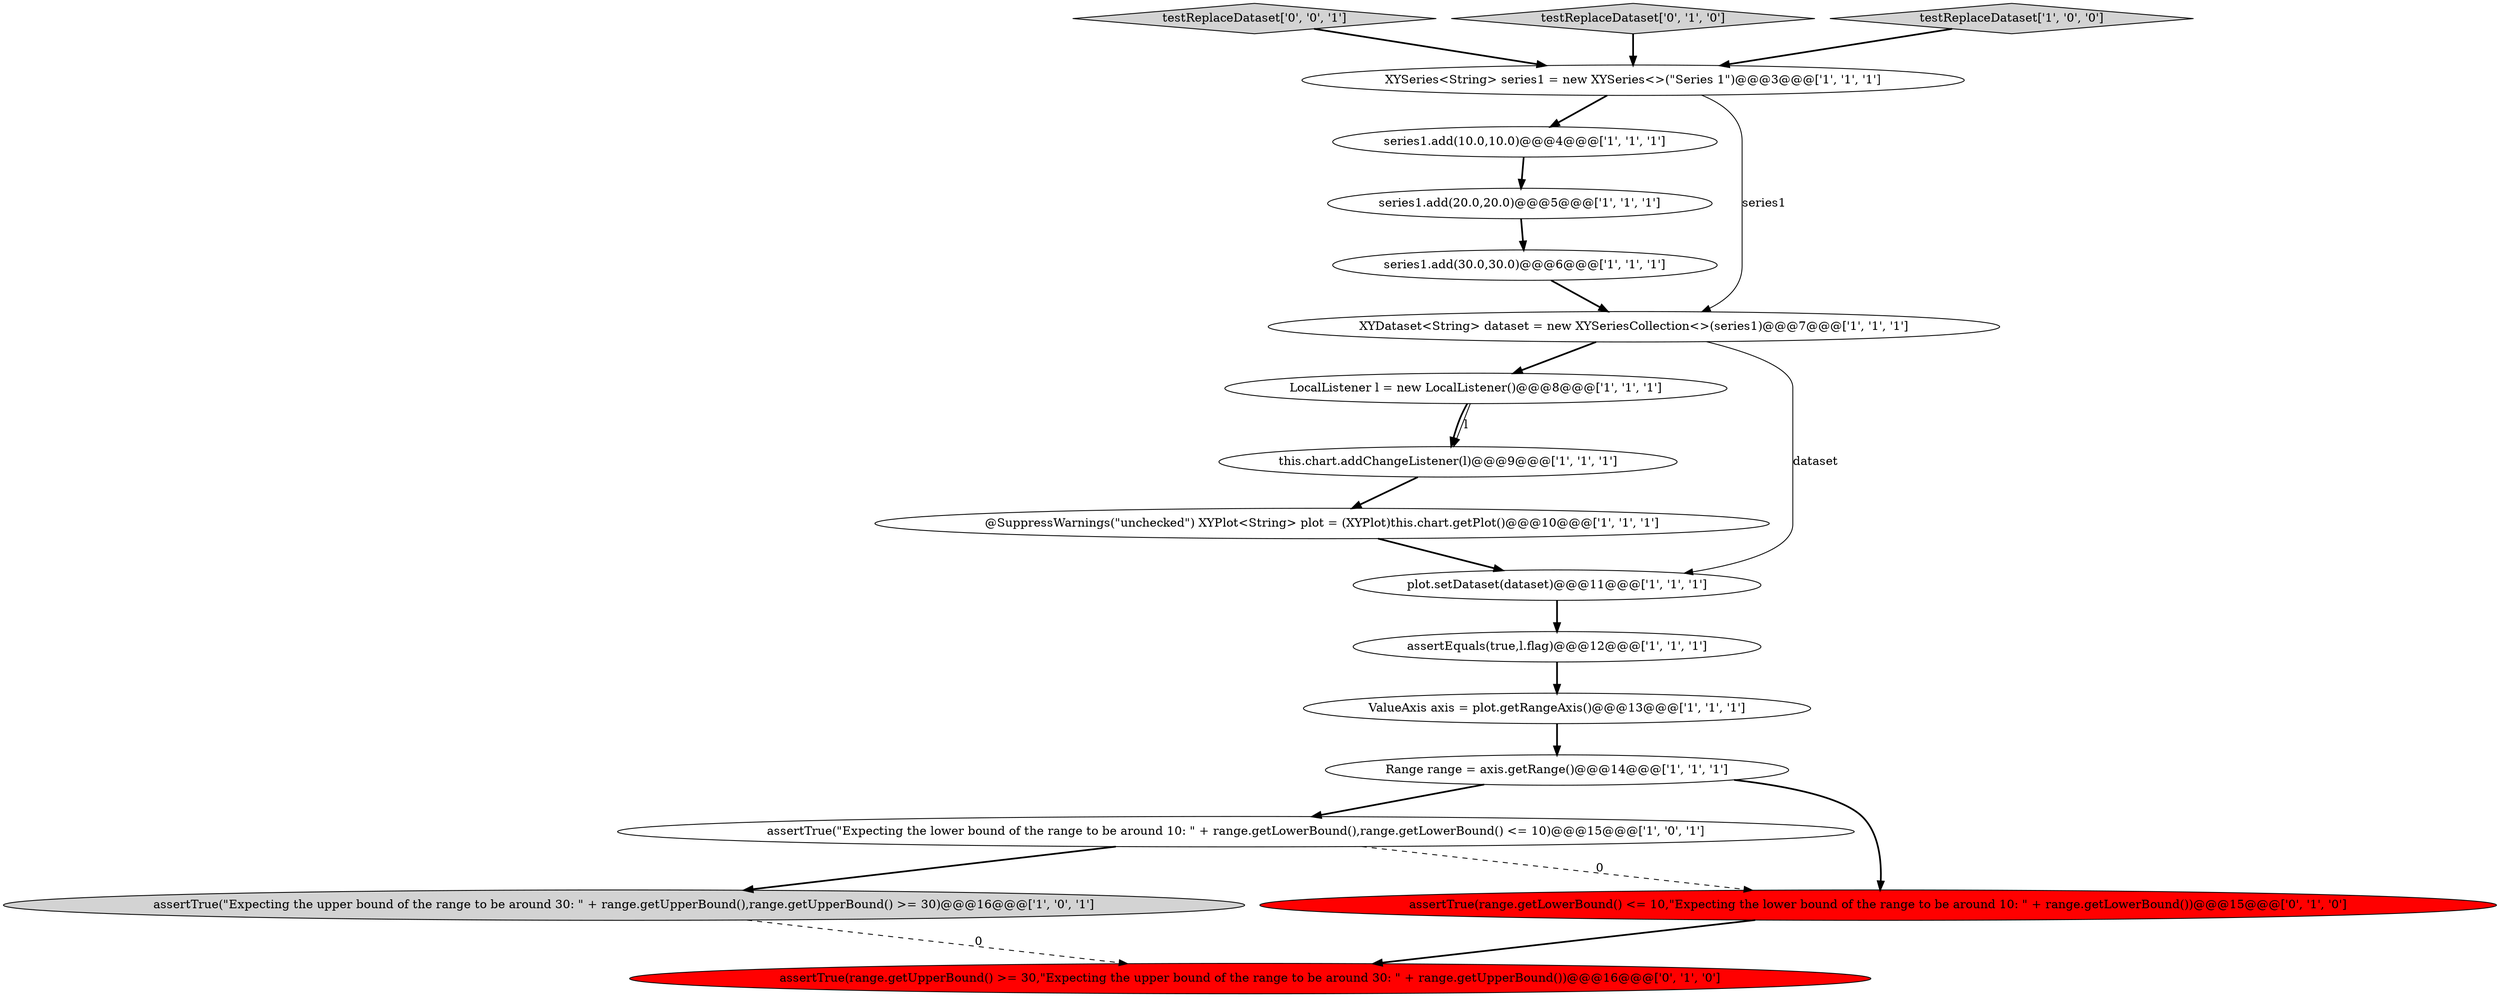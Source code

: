 digraph {
0 [style = filled, label = "series1.add(30.0,30.0)@@@6@@@['1', '1', '1']", fillcolor = white, shape = ellipse image = "AAA0AAABBB1BBB"];
6 [style = filled, label = "@SuppressWarnings(\"unchecked\") XYPlot<String> plot = (XYPlot)this.chart.getPlot()@@@10@@@['1', '1', '1']", fillcolor = white, shape = ellipse image = "AAA0AAABBB1BBB"];
9 [style = filled, label = "series1.add(10.0,10.0)@@@4@@@['1', '1', '1']", fillcolor = white, shape = ellipse image = "AAA0AAABBB1BBB"];
10 [style = filled, label = "assertTrue(\"Expecting the lower bound of the range to be around 10: \" + range.getLowerBound(),range.getLowerBound() <= 10)@@@15@@@['1', '0', '1']", fillcolor = white, shape = ellipse image = "AAA0AAABBB1BBB"];
14 [style = filled, label = "LocalListener l = new LocalListener()@@@8@@@['1', '1', '1']", fillcolor = white, shape = ellipse image = "AAA0AAABBB1BBB"];
15 [style = filled, label = "assertTrue(range.getLowerBound() <= 10,\"Expecting the lower bound of the range to be around 10: \" + range.getLowerBound())@@@15@@@['0', '1', '0']", fillcolor = red, shape = ellipse image = "AAA1AAABBB2BBB"];
18 [style = filled, label = "testReplaceDataset['0', '0', '1']", fillcolor = lightgray, shape = diamond image = "AAA0AAABBB3BBB"];
2 [style = filled, label = "assertTrue(\"Expecting the upper bound of the range to be around 30: \" + range.getUpperBound(),range.getUpperBound() >= 30)@@@16@@@['1', '0', '1']", fillcolor = lightgray, shape = ellipse image = "AAA0AAABBB1BBB"];
7 [style = filled, label = "Range range = axis.getRange()@@@14@@@['1', '1', '1']", fillcolor = white, shape = ellipse image = "AAA0AAABBB1BBB"];
11 [style = filled, label = "this.chart.addChangeListener(l)@@@9@@@['1', '1', '1']", fillcolor = white, shape = ellipse image = "AAA0AAABBB1BBB"];
17 [style = filled, label = "testReplaceDataset['0', '1', '0']", fillcolor = lightgray, shape = diamond image = "AAA0AAABBB2BBB"];
1 [style = filled, label = "XYSeries<String> series1 = new XYSeries<>(\"Series 1\")@@@3@@@['1', '1', '1']", fillcolor = white, shape = ellipse image = "AAA0AAABBB1BBB"];
5 [style = filled, label = "ValueAxis axis = plot.getRangeAxis()@@@13@@@['1', '1', '1']", fillcolor = white, shape = ellipse image = "AAA0AAABBB1BBB"];
12 [style = filled, label = "series1.add(20.0,20.0)@@@5@@@['1', '1', '1']", fillcolor = white, shape = ellipse image = "AAA0AAABBB1BBB"];
13 [style = filled, label = "testReplaceDataset['1', '0', '0']", fillcolor = lightgray, shape = diamond image = "AAA0AAABBB1BBB"];
8 [style = filled, label = "plot.setDataset(dataset)@@@11@@@['1', '1', '1']", fillcolor = white, shape = ellipse image = "AAA0AAABBB1BBB"];
16 [style = filled, label = "assertTrue(range.getUpperBound() >= 30,\"Expecting the upper bound of the range to be around 30: \" + range.getUpperBound())@@@16@@@['0', '1', '0']", fillcolor = red, shape = ellipse image = "AAA1AAABBB2BBB"];
3 [style = filled, label = "assertEquals(true,l.flag)@@@12@@@['1', '1', '1']", fillcolor = white, shape = ellipse image = "AAA0AAABBB1BBB"];
4 [style = filled, label = "XYDataset<String> dataset = new XYSeriesCollection<>(series1)@@@7@@@['1', '1', '1']", fillcolor = white, shape = ellipse image = "AAA0AAABBB1BBB"];
10->15 [style = dashed, label="0"];
4->14 [style = bold, label=""];
14->11 [style = solid, label="l"];
17->1 [style = bold, label=""];
7->10 [style = bold, label=""];
11->6 [style = bold, label=""];
8->3 [style = bold, label=""];
15->16 [style = bold, label=""];
12->0 [style = bold, label=""];
13->1 [style = bold, label=""];
1->9 [style = bold, label=""];
4->8 [style = solid, label="dataset"];
3->5 [style = bold, label=""];
18->1 [style = bold, label=""];
0->4 [style = bold, label=""];
2->16 [style = dashed, label="0"];
6->8 [style = bold, label=""];
1->4 [style = solid, label="series1"];
5->7 [style = bold, label=""];
7->15 [style = bold, label=""];
10->2 [style = bold, label=""];
9->12 [style = bold, label=""];
14->11 [style = bold, label=""];
}
